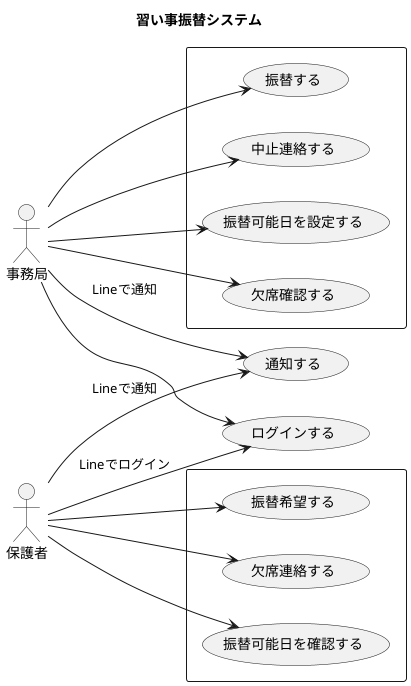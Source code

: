 @startuml
title 習い事振替システム

left to right direction
actor 保護者
actor 事務局

保護者 --> (ログインする) : Lineでログイン
保護者 --> (通知する) : Lineで通知
rectangle {
    保護者 --> (欠席連絡する)
    保護者 --> (振替可能日を確認する)
    保護者 --> (振替希望する)
}

事務局 --> (ログインする)
事務局 --> (通知する) : Lineで通知
rectangle {
    事務局 --> (中止連絡する)
    事務局 --> (振替可能日を設定する)
    事務局 --> (欠席確認する)
    事務局 --> (振替する)
}
@enduml